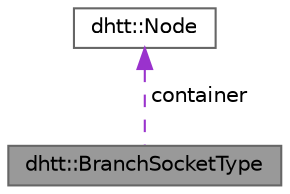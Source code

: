 digraph "dhtt::BranchSocketType"
{
 // LATEX_PDF_SIZE
  bgcolor="transparent";
  edge [fontname=Helvetica,fontsize=10,labelfontname=Helvetica,labelfontsize=10];
  node [fontname=Helvetica,fontsize=10,shape=box,height=0.2,width=0.4];
  Node1 [label="dhtt::BranchSocketType",height=0.2,width=0.4,color="gray40", fillcolor="grey60", style="filled", fontcolor="black",tooltip="base class for the branch socket"];
  Node2 -> Node1 [dir="back",color="darkorchid3",style="dashed",label=" container" ];
  Node2 [label="dhtt::Node",height=0.2,width=0.4,color="gray40", fillcolor="white", style="filled",URL="$classdhtt_1_1Node.html",tooltip="dHTT Node class for all nodes on the tree"];
}
